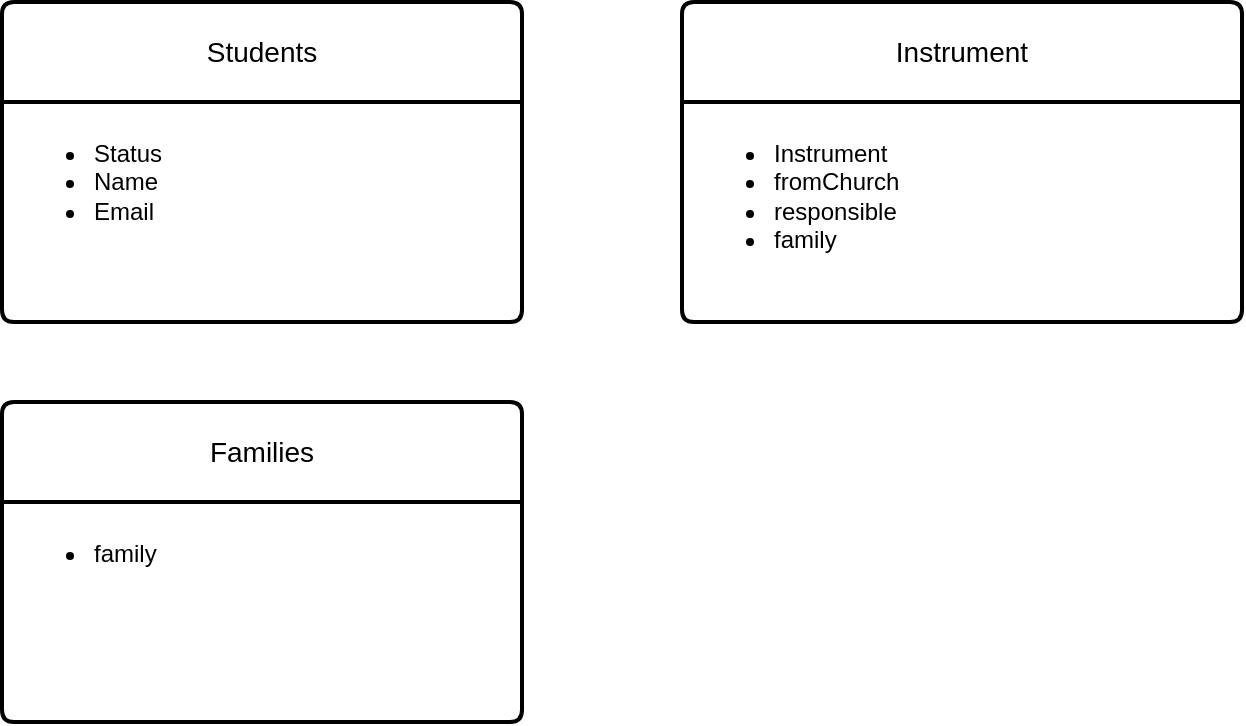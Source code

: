<mxfile version="22.1.18" type="github">
  <diagram name="Página-1" id="JXGPBubFWnAtcFpSR7kk">
    <mxGraphModel dx="794" dy="492" grid="1" gridSize="10" guides="1" tooltips="1" connect="1" arrows="1" fold="1" page="1" pageScale="1" pageWidth="827" pageHeight="1169" math="0" shadow="0">
      <root>
        <mxCell id="0" />
        <mxCell id="1" parent="0" />
        <mxCell id="YY78l0_YC_lKio6-3dk--38" value="Students" style="swimlane;childLayout=stackLayout;horizontal=1;startSize=50;horizontalStack=0;rounded=1;fontSize=14;fontStyle=0;strokeWidth=2;resizeParent=0;resizeLast=1;shadow=0;dashed=0;align=center;arcSize=4;whiteSpace=wrap;html=1;" vertex="1" parent="1">
          <mxGeometry x="20" y="40" width="260" height="160" as="geometry" />
        </mxCell>
        <mxCell id="YY78l0_YC_lKio6-3dk--39" value="&lt;ul&gt;&lt;li&gt;Status&lt;/li&gt;&lt;li&gt;Name&lt;/li&gt;&lt;li&gt;Email&lt;/li&gt;&lt;/ul&gt;" style="align=left;strokeColor=none;fillColor=none;spacingLeft=4;fontSize=12;verticalAlign=top;resizable=0;rotatable=0;part=1;html=1;" vertex="1" parent="YY78l0_YC_lKio6-3dk--38">
          <mxGeometry y="50" width="260" height="110" as="geometry" />
        </mxCell>
        <mxCell id="YY78l0_YC_lKio6-3dk--40" value="Instrument" style="swimlane;childLayout=stackLayout;horizontal=1;startSize=50;horizontalStack=0;rounded=1;fontSize=14;fontStyle=0;strokeWidth=2;resizeParent=0;resizeLast=1;shadow=0;dashed=0;align=center;arcSize=4;whiteSpace=wrap;html=1;" vertex="1" parent="1">
          <mxGeometry x="360" y="40" width="280" height="160" as="geometry" />
        </mxCell>
        <mxCell id="YY78l0_YC_lKio6-3dk--41" value="&lt;ul&gt;&lt;li&gt;Instrument&lt;/li&gt;&lt;li&gt;fromChurch&lt;/li&gt;&lt;li&gt;responsible&lt;/li&gt;&lt;li&gt;family&lt;/li&gt;&lt;/ul&gt;" style="align=left;strokeColor=none;fillColor=none;spacingLeft=4;fontSize=12;verticalAlign=top;resizable=0;rotatable=0;part=1;html=1;" vertex="1" parent="YY78l0_YC_lKio6-3dk--40">
          <mxGeometry y="50" width="280" height="110" as="geometry" />
        </mxCell>
        <mxCell id="YY78l0_YC_lKio6-3dk--42" value="Families" style="swimlane;childLayout=stackLayout;horizontal=1;startSize=50;horizontalStack=0;rounded=1;fontSize=14;fontStyle=0;strokeWidth=2;resizeParent=0;resizeLast=1;shadow=0;dashed=0;align=center;arcSize=4;whiteSpace=wrap;html=1;" vertex="1" parent="1">
          <mxGeometry x="20" y="240" width="260" height="160" as="geometry" />
        </mxCell>
        <mxCell id="YY78l0_YC_lKio6-3dk--43" value="&lt;ul&gt;&lt;li&gt;family&lt;/li&gt;&lt;/ul&gt;" style="align=left;strokeColor=none;fillColor=none;spacingLeft=4;fontSize=12;verticalAlign=top;resizable=0;rotatable=0;part=1;html=1;" vertex="1" parent="YY78l0_YC_lKio6-3dk--42">
          <mxGeometry y="50" width="260" height="110" as="geometry" />
        </mxCell>
      </root>
    </mxGraphModel>
  </diagram>
</mxfile>
